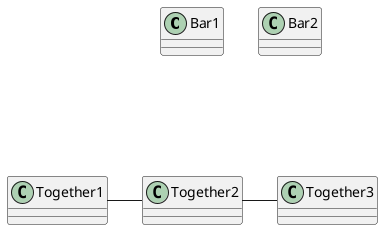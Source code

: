 @startuml
class Bar1
class Bar2
together {
    class Together1
    class Together2
    class Together3
}
Together1 - Together2
Together2 - Together3
Together2 -up[hidden]--> Bar1
Bar1 -[hidden]> Bar2
@enduml
